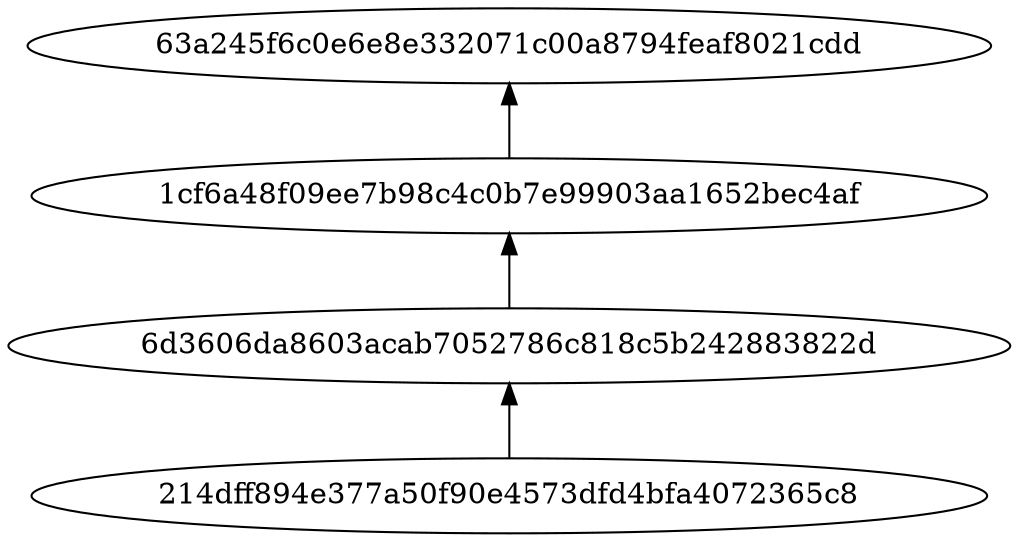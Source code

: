 // Dependency Graph
digraph {
	rankdir=BT
	"214dff894e377a50f90e4573dfd4bfa4072365c8" [label="214dff894e377a50f90e4573dfd4bfa4072365c8"]
	"6d3606da8603acab7052786c818c5b242883822d" [label="6d3606da8603acab7052786c818c5b242883822d"]
	"214dff894e377a50f90e4573dfd4bfa4072365c8" -> "6d3606da8603acab7052786c818c5b242883822d"
	"1cf6a48f09ee7b98c4c0b7e99903aa1652bec4af" [label="1cf6a48f09ee7b98c4c0b7e99903aa1652bec4af"]
	"6d3606da8603acab7052786c818c5b242883822d" -> "1cf6a48f09ee7b98c4c0b7e99903aa1652bec4af"
	"63a245f6c0e6e8e332071c00a8794feaf8021cdd" [label="63a245f6c0e6e8e332071c00a8794feaf8021cdd"]
	"1cf6a48f09ee7b98c4c0b7e99903aa1652bec4af" -> "63a245f6c0e6e8e332071c00a8794feaf8021cdd"
}
